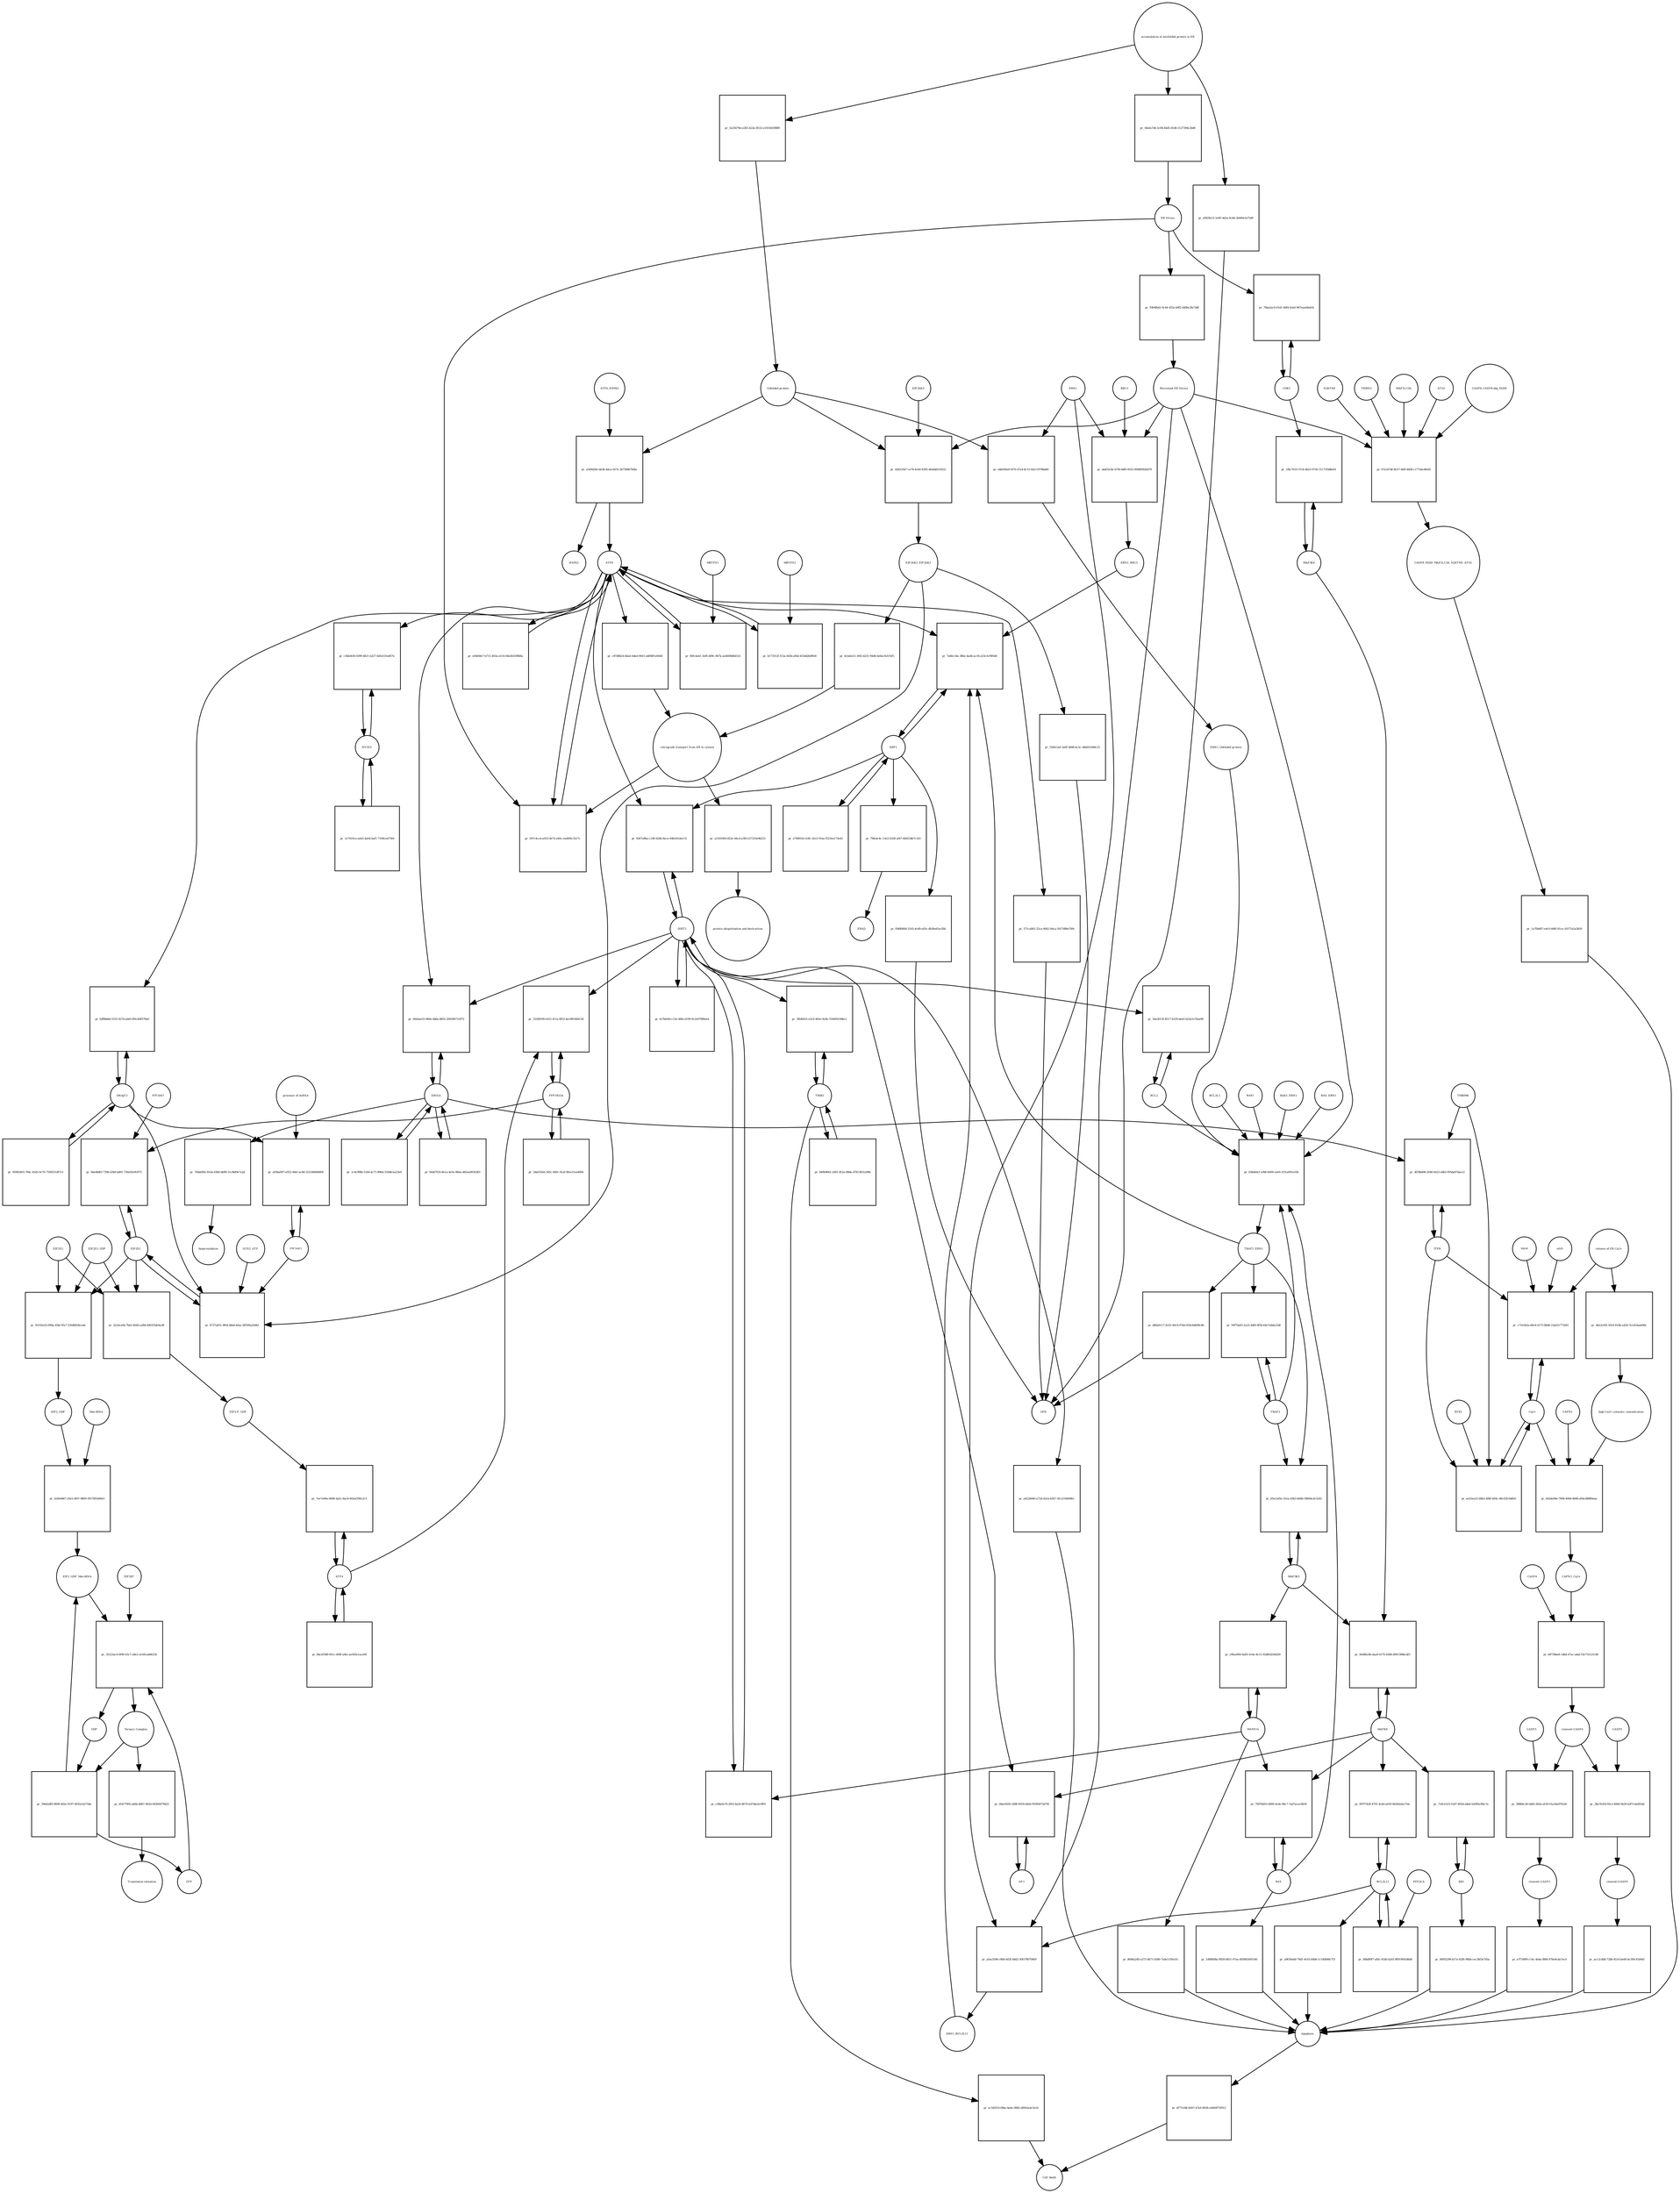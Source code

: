 strict digraph  {
ATF6_HSPA5 [annotation="", bipartite=0, cls=complex, fontsize=4, label=ATF6_HSPA5, shape=circle];
"pr_a5d9d30e-bb3b-4dca-927e-3b756867fd6a" [annotation="", bipartite=1, cls=process, fontsize=4, label="pr_a5d9d30e-bb3b-4dca-927e-3b756867fd6a", shape=square];
ATF6 [annotation="urn_miriam_hgnc.symbol_ATF6", bipartite=0, cls=macromolecule, fontsize=4, label=ATF6, shape=circle];
HSPA5 [annotation="urn_miriam_hgnc.symbol_HSPA5", bipartite=0, cls=macromolecule, fontsize=4, label=HSPA5, shape=circle];
"Unfolded protein" [annotation="", bipartite=0, cls=macromolecule, fontsize=4, label="Unfolded protein", shape=circle];
ERN1 [annotation="urn_miriam_hgnc.symbol_ERN1", bipartite=0, cls=macromolecule, fontsize=4, label=ERN1, shape=circle];
"pr_ebb560a9-f470-47e4-8c15-02e11978bd40" [annotation="", bipartite=1, cls=process, fontsize=4, label="pr_ebb560a9-f470-47e4-8c15-02e11978bd40", shape=square];
"ERN1_Unfolded protein" [annotation="", bipartite=0, cls=complex, fontsize=4, label="ERN1_Unfolded protein", shape=circle];
EIF2AK3_EIF2AK3 [annotation="", bipartite=0, cls=complex, fontsize=4, label=EIF2AK3_EIF2AK3, shape=circle];
"pr_4cbafa12-3f45-4231-94d6-6e6ec6cb7ef5" [annotation="", bipartite=1, cls=process, fontsize=4, label="pr_4cbafa12-3f45-4231-94d6-6e6ec6cb7ef5", shape=square];
"retrograde transport from ER to cytosol" [annotation="", bipartite=0, cls=phenotype, fontsize=4, label="retrograde transport from ER to cytosol", shape=circle];
"pr_c87d8b24-bba4-4ded-9641-abf08f1e0446" [annotation="", bipartite=1, cls=process, fontsize=4, label="pr_c87d8b24-bba4-4ded-9641-abf08f1e0446", shape=square];
"pr_a2181083-822e-44cd-a3f0-e57210e9b223" [annotation="", bipartite=1, cls=process, fontsize=4, label="pr_a2181083-822e-44cd-a3f0-e57210e9b223", shape=square];
"protein ubiquitination and destruction" [annotation="", bipartite=0, cls=phenotype, fontsize=4, label="protein ubiquitination and destruction", shape=circle];
"pr_b5bd44cf-a9bf-4409-a3e0-1f31a901e55b" [annotation="", bipartite=1, cls=process, fontsize=4, label="pr_b5bd44cf-a9bf-4409-a3e0-1f31a901e55b", shape=square];
TRAF2_ERN1 [annotation="", bipartite=0, cls=complex, fontsize=4, label=TRAF2_ERN1, shape=circle];
BAK1_ERN1 [annotation="", bipartite=0, cls=complex, fontsize=4, label=BAK1_ERN1, shape=circle];
BAX_ERN1 [annotation="", bipartite=0, cls=complex, fontsize=4, label=BAX_ERN1, shape=circle];
BCL2 [annotation="urn_miriam_hgnc.symbol_BCL2", bipartite=0, cls="nucleic acid feature", fontsize=4, label=BCL2, shape=circle];
BCL2L1 [annotation="urn_miriam_hgnc.symbol_BCL2L1", bipartite=0, cls=macromolecule, fontsize=4, label=BCL2L1, shape=circle];
"Persistant ER Stress" [annotation="", bipartite=0, cls=phenotype, fontsize=4, label="Persistant ER Stress", shape=circle];
BAX [annotation="urn_miriam_hgnc.symbol_BAX", bipartite=0, cls=macromolecule, fontsize=4, label=BAX, shape=circle];
BAK1 [annotation="urn_miriam_hgnc.symbol_BAK1", bipartite=0, cls=macromolecule, fontsize=4, label=BAK1, shape=circle];
TRAF2 [annotation="urn_miriam_hgnc.symbol_TRAF2", bipartite=0, cls=macromolecule, fontsize=4, label=TRAF2, shape=circle];
XBP1 [annotation="urn_miriam_hgnc.symbol_XBP1", bipartite=0, cls=macromolecule, fontsize=4, label=XBP1, shape=circle];
"pr_7a66c1da-38be-4ad4-ac18-a53c3cf0f446" [annotation="", bipartite=1, cls=process, fontsize=4, label="pr_7a66c1da-38be-4ad4-ac18-a53c3cf0f446", shape=square];
ERN1_BBC3 [annotation="", bipartite=0, cls=complex, fontsize=4, label=ERN1_BBC3, shape=circle];
ERN1_BCL2L11 [annotation="", bipartite=0, cls=complex, fontsize=4, label=ERN1_BCL2L11, shape=circle];
"pr_a70691b1-b3fc-42cf-91ae-f523ea173e42" [annotation="", bipartite=1, cls=process, fontsize=4, label="pr_a70691b1-b3fc-42cf-91ae-f523ea173e42", shape=square];
"pr_79fe4c4c-13e2-4328-af47-6b9234b7c143" [annotation="", bipartite=1, cls=process, fontsize=4, label="pr_79fe4c4c-13e2-4328-af47-6b9234b7c143", shape=square];
ERAD [annotation="", bipartite=0, cls=phenotype, fontsize=4, label=ERAD, shape=circle];
"pr_f048060d-5165-4cd9-a93c-db36e61ecfbd" [annotation="", bipartite=1, cls=process, fontsize=4, label="pr_f048060d-5165-4cd9-a93c-db36e61ecfbd", shape=square];
UPR [annotation="", bipartite=0, cls=phenotype, fontsize=4, label=UPR, shape=circle];
"pr_59f70a83-2a25-44f6-9f5b-64e7a8de23df" [annotation="", bipartite=1, cls=process, fontsize=4, label="pr_59f70a83-2a25-44f6-9f5b-64e7a8de23df", shape=square];
MAPK8 [annotation="urn_miriam_hgnc.symbol_MAPK8", bipartite=0, cls=macromolecule, fontsize=4, label=MAPK8, shape=circle];
"pr_9e48bc8b-daa9-4176-b5b8-d991368bcbf3" [annotation="", bipartite=1, cls=process, fontsize=4, label="pr_9e48bc8b-daa9-4176-b5b8-d991368bcbf3", shape=square];
MAP3K4 [annotation="urn_miriam_hgnc.symbol_MAP3K4", bipartite=0, cls=macromolecule, fontsize=4, label=MAP3K4, shape=circle];
MAP3K5 [annotation="urn_miriam_hgnc.symbol_MAP3K5", bipartite=0, cls=macromolecule, fontsize=4, label=MAP3K5, shape=circle];
MAPK14 [annotation="urn_miriam_hgnc.symbol_MAPK14", bipartite=0, cls=macromolecule, fontsize=4, label=MAPK14, shape=circle];
"pr_c8fae909-4a85-414e-8c11-92d85d244d59" [annotation="", bipartite=1, cls=process, fontsize=4, label="pr_c8fae909-4a85-414e-8c11-92d85d244d59", shape=square];
"pr_80d6a240-a372-4671-b580-7a4e1195e1fc" [annotation="", bipartite=1, cls=process, fontsize=4, label="pr_80d6a240-a372-4671-b580-7a4e1195e1fc", shape=square];
Apoptosis [annotation="", bipartite=0, cls=phenotype, fontsize=4, label=Apoptosis, shape=circle];
DDIT3 [annotation="urn_miriam_hgnc.symbol_DDIT3", bipartite=0, cls=macromolecule, fontsize=4, label=DDIT3, shape=circle];
"pr_c98a0e70-2f63-4a24-8674-b374bc6c0f01" [annotation="", bipartite=1, cls=process, fontsize=4, label="pr_c98a0e70-2f63-4a24-8674-b374bc6c0f01", shape=square];
"pr_a9226040-a72d-42cb-b567-5fc2150b09b1" [annotation="", bipartite=1, cls=process, fontsize=4, label="pr_a9226040-a72d-42cb-b567-5fc2150b09b1", shape=square];
"pr_5da3013f-8317-4229-beb5-b22a1e70aa90" [annotation="", bipartite=1, cls=process, fontsize=4, label="pr_5da3013f-8317-4229-beb5-b22a1e70aa90", shape=square];
"pr_597c4ccd-a933-4e74-a49c-ead0f4c1b17c" [annotation="", bipartite=1, cls=process, fontsize=4, label="pr_597c4ccd-a933-4e74-a49c-ead0f4c1b17c", shape=square];
"ER Stress" [annotation="", bipartite=0, cls=phenotype, fontsize=4, label="ER Stress", shape=circle];
"pr_00fc4a41-3ef6-409c-867a-ae4609d8d31d" [annotation="", bipartite=1, cls=process, fontsize=4, label="pr_00fc4a41-3ef6-409c-867a-ae4609d8d31d", shape=square];
MBTPS1 [annotation="urn_miriam_hgnc.symbol_MBTPS1", bipartite=0, cls=macromolecule, fontsize=4, label=MBTPS1, shape=circle];
"pr_b173312f-f13a-443b-af6d-433dd2b0ffe8" [annotation="", bipartite=1, cls=process, fontsize=4, label="pr_b173312f-f13a-443b-af6d-433dd2b0ffe8", shape=square];
MBTPS2 [annotation="urn_miriam_hgnc.symbol_MBTPS2", bipartite=0, cls=macromolecule, fontsize=4, label=MBTPS2, shape=circle];
"pr_e64f40e7-b715-463a-a516-06a5b55f868a" [annotation="", bipartite=1, cls=process, fontsize=4, label="pr_e64f40e7-b715-463a-a516-06a5b55f868a", shape=square];
"pr_fa7bfe60-c12e-48fa-b199-9c2a97f88ee4" [annotation="", bipartite=1, cls=process, fontsize=4, label="pr_fa7bfe60-c12e-48fa-b199-9c2a97f88ee4", shape=square];
"pr_9267e8ba-c1d0-424b-8ece-64fe03cbe131" [annotation="", bipartite=1, cls=process, fontsize=4, label="pr_9267e8ba-c1d0-424b-8ece-64fe03cbe131", shape=square];
EIF2S1 [annotation="urn_miriam_hgnc.symbol_EIF2S1", bipartite=0, cls=macromolecule, fontsize=4, label=EIF2S1, shape=circle];
"pr_6727a831-9f64-4bb4-bfaa-2ff599a20db1" [annotation="", bipartite=1, cls=process, fontsize=4, label="pr_6727a831-9f64-4bb4-bfaa-2ff599a20db1", shape=square];
GCN2_ATP [annotation="", bipartite=0, cls=complex, fontsize=4, label=GCN2_ATP, shape=circle];
EIF2AK2 [annotation="urn_miriam_hgnc.symbol_EIF2AK2", bipartite=0, cls=macromolecule, fontsize=4, label=EIF2AK2, shape=circle];
DNAJC3 [annotation="urn_miriam_hgnc.symbol_DNAJC3", bipartite=0, cls=macromolecule, fontsize=4, label=DNAJC3, shape=circle];
EIF2S2 [annotation="urn_miriam_hgnc.symbol_EIF2S2", bipartite=0, cls=macromolecule, fontsize=4, label=EIF2S2, shape=circle];
"pr_93192a1b-090a-45bf-95c7-f3646836cede" [annotation="", bipartite=1, cls=process, fontsize=4, label="pr_93192a1b-090a-45bf-95c7-f3646836cede", shape=square];
EIF2S3_GDP [annotation="", bipartite=0, cls=complex, fontsize=4, label=EIF2S3_GDP, shape=circle];
EIF2_GDP [annotation="", bipartite=0, cls=complex, fontsize=4, label=EIF2_GDP, shape=circle];
"EIF2_GDP_Met-tRNA" [annotation="", bipartite=0, cls=complex, fontsize=4, label="EIF2_GDP_Met-tRNA", shape=circle];
"pr_35223ac4-6f90-43c7-a8e2-ee50cab6623b" [annotation="", bipartite=1, cls=process, fontsize=4, label="pr_35223ac4-6f90-43c7-a8e2-ee50cab6623b", shape=square];
"Ternary Complex" [annotation="", bipartite=0, cls=complex, fontsize=4, label="Ternary Complex", shape=circle];
"EIF2B*" [annotation="", bipartite=0, cls=complex, fontsize=4, label="EIF2B*", shape=circle];
GTP [annotation="urn_miriam_obo.chebi_CHEBI%3A57600", bipartite=0, cls="simple chemical", fontsize=4, label=GTP, shape=circle];
GDP [annotation="urn_miriam_obo.chebi_CHEBI%3A65180", bipartite=0, cls="simple chemical", fontsize=4, label=GDP, shape=circle];
"pr_596d2df0-9699-402e-9197-6f5f2cb2758e" [annotation="", bipartite=1, cls=process, fontsize=4, label="pr_596d2df0-9699-402e-9197-6f5f2cb2758e", shape=square];
ATF4 [annotation="urn_miriam_hgnc.symbol_ATF4", bipartite=0, cls=macromolecule, fontsize=4, label=ATF4, shape=circle];
"pr_7ee7e69a-6696-4a5c-8acb-602af390c2c3" [annotation="", bipartite=1, cls=process, fontsize=4, label="pr_7ee7e69a-6696-4a5c-8acb-602af390c2c3", shape=square];
"EIF2-P_GDP" [annotation="", bipartite=0, cls=complex, fontsize=4, label="EIF2-P_GDP", shape=circle];
"pr_8bcef588-951c-490f-a4fa-ae583e1aca90" [annotation="", bipartite=1, cls=process, fontsize=4, label="pr_8bcef588-951c-490f-a4fa-ae583e1aca90", shape=square];
PPP1R15A [annotation="urn_miriam_hgnc.symbol_PPP1R15A", bipartite=0, cls=macromolecule, fontsize=4, label=PPP1R15A, shape=circle];
"pr_522f8199-e012-411a-8f52-4a168166413d" [annotation="", bipartite=1, cls=process, fontsize=4, label="pr_522f8199-e012-411a-8f52-4a168166413d", shape=square];
"pr_3da635eb-3d5c-460c-9caf-9fee31ee4684" [annotation="", bipartite=1, cls=process, fontsize=4, label="pr_3da635eb-3d5c-460c-9caf-9fee31ee4684", shape=square];
"pr_d5477905-a66b-48b7-902d-943fd5f78421" [annotation="", bipartite=1, cls=process, fontsize=4, label="pr_d5477905-a66b-48b7-902d-943fd5f78421", shape=square];
"Translation initiation" [annotation="", bipartite=0, cls=phenotype, fontsize=4, label="Translation initiation", shape=circle];
"pr_65e1a05e-1b1a-43b3-b6db-59b04cd13c82" [annotation="", bipartite=1, cls=process, fontsize=4, label="pr_65e1a05e-1b1a-43b3-b6db-59b04cd13c82", shape=square];
ERO1A [annotation="urn_miriam_hgnc.symbol_ERO1A", bipartite=0, cls=macromolecule, fontsize=4, label=ERO1A, shape=circle];
"pr_00ebae55-d66e-4b6a-8852-200286731872" [annotation="", bipartite=1, cls=process, fontsize=4, label="pr_00ebae55-d66e-4b6a-8852-200286731872", shape=square];
"pr_0eb07f24-8e1a-4e5e-8b6a-d62aa0934383" [annotation="", bipartite=1, cls=process, fontsize=4, label="pr_0eb07f24-8e1a-4e5e-8b6a-d62aa0934383", shape=square];
"pr_0be48df3-739b-43b0-bd01-726a92e9c875" [annotation="", bipartite=1, cls=process, fontsize=4, label="pr_0be48df3-739b-43b0-bd01-726a92e9c875", shape=square];
EIF2AK1 [annotation="urn_miriam_hgnc.symbol_EIF2AK1", bipartite=0, cls=macromolecule, fontsize=4, label=EIF2AK1, shape=circle];
"pr_70976d55-6000-4cde-96c7-7ad7acec0b59" [annotation="", bipartite=1, cls=process, fontsize=4, label="pr_70976d55-6000-4cde-96c7-7ad7acec0b59", shape=square];
"pr_1d80b08a-9928-4851-97ae-d93892691540" [annotation="", bipartite=1, cls=process, fontsize=4, label="pr_1d80b08a-9928-4851-97ae-d93892691540", shape=square];
"Ca2+" [annotation="urn_miriam_obo.chebi_CHEBI%3A29108", bipartite=0, cls="simple chemical", fontsize=4, label="Ca2+", shape=circle];
"pr_c7163b3a-d9c8-4175-88d6-23a621775041" [annotation="", bipartite=1, cls=process, fontsize=4, label="pr_c7163b3a-d9c8-4175-88d6-23a621775041", shape=square];
"release of ER Ca2+" [annotation="", bipartite=0, cls=phenotype, fontsize=4, label="release of ER Ca2+", shape=circle];
ITPR [annotation="urn_miriam_hgnc.symbol_ITPR1|urn_miriam_hgnc.symbol_ITPR2|urn_miriam_hgnc.symbol_ITPR3", bipartite=0, cls=macromolecule, fontsize=4, label=ITPR, shape=circle];
MAM [annotation="", bipartite=0, cls=phenotype, fontsize=4, label=MAM, shape=circle];
s619 [annotation="", bipartite=0, cls=complex, fontsize=4, label=s619, shape=circle];
"pr_1fbc7010-37c8-4b23-9745-51171f9d6e81" [annotation="", bipartite=1, cls=process, fontsize=4, label="pr_1fbc7010-37c8-4b23-9745-51171f9d6e81", shape=square];
CDK5 [annotation="urn_miriam_hgnc.symbol_CDK5", bipartite=0, cls=macromolecule, fontsize=4, label=CDK5, shape=circle];
"pr_76ba2ac0-61d1-40f4-b3a0-967eaa64afe4" [annotation="", bipartite=1, cls="uncertain process", fontsize=4, label="pr_76ba2ac0-61d1-40f4-b3a0-967eaa64afe4", shape=square];
"pr_6f77e58f-6097-47a9-9838-e4460f75f912" [annotation="", bipartite=1, cls=process, fontsize=4, label="pr_6f77e58f-6097-47a9-9838-e4460f75f912", shape=square];
"Cell death" [annotation="", bipartite=0, cls=phenotype, fontsize=4, label="Cell death", shape=circle];
"pr_ee55ea32-b8b2-484f-b04c-46c02fc6dfe0" [annotation="", bipartite=1, cls=process, fontsize=4, label="pr_ee55ea32-b8b2-484f-b04c-46c02fc6dfe0", shape=square];
TMBIM6 [annotation="urn_miriam_hgnc.symbol_TMBIM6", bipartite=0, cls=macromolecule, fontsize=4, label=TMBIM6, shape=circle];
RYR1 [annotation="urn_miriam_hgnc.symbol_RYR1", bipartite=0, cls=macromolecule, fontsize=4, label=RYR1, shape=circle];
EIF2AK3 [annotation="urn_miriam_hgnc.symbol_EIF2AK3", bipartite=0, cls=macromolecule, fontsize=4, label=EIF2AK3, shape=circle];
"pr_d26235d7-ce76-4c64-8395-4febb8216522" [annotation="", bipartite=1, cls=process, fontsize=4, label="pr_d26235d7-ce76-4c64-8395-4febb8216522", shape=square];
"pr_78daf60e-81eb-43b6-bb98-31c8bf9e7a2d" [annotation="", bipartite=1, cls=process, fontsize=4, label="pr_78daf60e-81eb-43b6-bb98-31c8bf9e7a2d", shape=square];
hyperoxidation [annotation="", bipartite=0, cls=phenotype, fontsize=4, label=hyperoxidation, shape=circle];
"pr_1c4cf88b-5184-4c71-896d-31fd8cea23e9" [annotation="", bipartite=1, cls=process, fontsize=4, label="pr_1c4cf88b-5184-4c71-896d-31fd8cea23e9", shape=square];
"pr_9364fb42-9c44-435a-b9f2-6d0bc3fe7ddf" [annotation="", bipartite=1, cls=process, fontsize=4, label="pr_9364fb42-9c44-435a-b9f2-6d0bc3fe7ddf", shape=square];
"CASP8_CASP8-ubq_FADD" [annotation="", bipartite=0, cls=complex, fontsize=4, label="CASP8_CASP8-ubq_FADD", shape=circle];
"pr_67e1b7df-8e57-4f6f-8d58-c177ebc8fe65" [annotation="", bipartite=1, cls=process, fontsize=4, label="pr_67e1b7df-8e57-4f6f-8d58-c177ebc8fe65", shape=square];
"SQSTM1 " [annotation="urn_miriam_hgnc.symbol_SQSTM1", bipartite=0, cls=macromolecule, fontsize=4, label="SQSTM1 ", shape=circle];
CASP8_FADD_MAP1LC3A_SQSTM1_ATG5 [annotation="", bipartite=0, cls=complex, fontsize=4, label=CASP8_FADD_MAP1LC3A_SQSTM1_ATG5, shape=circle];
TRIM13 [annotation="urn_miriam_hgnc.symbol_TRIM13", bipartite=0, cls=macromolecule, fontsize=4, label=TRIM13, shape=circle];
MAP1LC3A [annotation="urn_miriam_hgnc.symbol_MAP1LC3A", bipartite=0, cls=macromolecule, fontsize=4, label=MAP1LC3A, shape=circle];
ATG5 [annotation="urn_miriam_hgnc.symbol_ATG5", bipartite=0, cls=macromolecule, fontsize=4, label=ATG5, shape=circle];
"pr_1a70b687-e4c0-446f-91ce-16571a5a3b50" [annotation="", bipartite=1, cls=process, fontsize=4, label="pr_1a70b687-e4c0-446f-91ce-16571a5a3b50", shape=square];
"AP-1" [annotation="urn_miriam_hgnc.symbol_FOS|urn_miriam_hgnc.symbol_FOSB|urn_miriam_hgnc.symbol_FOSL1|urn_miriam_hgnc.symbol_FOSL2|urn_miriam_hgnc.symbol_JUN|urn_miriam_hgnc.symbol_JUNB|urn_miriam_hgnc.symbol_JUND", bipartite=0, cls=macromolecule, fontsize=4, label="AP-1", shape=circle];
"pr_04ee9205-288f-4918-b826-f9395873d7f4" [annotation="", bipartite=1, cls=process, fontsize=4, label="pr_04ee9205-288f-4918-b826-f9395873d7f4", shape=square];
"pr_a05ba097-e922-48ef-ac8d-522106668408" [annotation="", bipartite=1, cls=process, fontsize=4, label="pr_a05ba097-e922-48ef-ac8d-522106668408", shape=square];
"presence of dsRNA" [annotation="", bipartite=0, cls=phenotype, fontsize=4, label="presence of dsRNA", shape=circle];
"Met-tRNA" [annotation="urn_miriam_hgnc_HGNC%3A34779", bipartite=0, cls="nucleic acid feature", fontsize=4, label="Met-tRNA", shape=circle];
"pr_429e9d67-25e5-4f67-9809-39176f5d40e5" [annotation="", bipartite=1, cls=process, fontsize=4, label="pr_429e9d67-25e5-4f67-9809-39176f5d40e5", shape=square];
"pr_1b1bca0b-7b42-4640-a28d-4961f5de9a38" [annotation="", bipartite=1, cls=process, fontsize=4, label="pr_1b1bca0b-7b42-4640-a28d-4961f5de9a38", shape=square];
"accumulation of misfolded protein in ER" [annotation="", bipartite=0, cls=phenotype, fontsize=4, label="accumulation of misfolded protein in ER", shape=circle];
"pr_5a55679e-e283-423e-8532-e1010d1f88f8" [annotation="", bipartite=1, cls=process, fontsize=4, label="pr_5a55679e-e283-423e-8532-e1010d1f88f8", shape=square];
"pr_0befa7d4-5c08-44d5-81d8-5127394c2bd0" [annotation="", bipartite=1, cls=process, fontsize=4, label="pr_0befa7d4-5c08-44d5-81d8-5127394c2bd0", shape=square];
"pr_ef829e12-1e85-4d2a-8cb6-2b460cfa75d9" [annotation="", bipartite=1, cls=process, fontsize=4, label="pr_ef829e12-1e85-4d2a-8cb6-2b460cfa75d9", shape=square];
"pr_7d5b12ef-2a6f-4d98-bc5c-44b053368c23" [annotation="", bipartite=1, cls=process, fontsize=4, label="pr_7d5b12ef-2a6f-4d98-bc5c-44b053368c23", shape=square];
"pr_d80a9117-9c02-40c9-974d-059c6d699c8b" [annotation="", bipartite=1, cls=process, fontsize=4, label="pr_d80a9117-9c02-40c9-974d-059c6d699c8b", shape=square];
"pr_371ca801-22ca-4042-9dca-5017d86e769c" [annotation="", bipartite=1, cls=process, fontsize=4, label="pr_371ca801-22ca-4042-9dca-5017d86e769c", shape=square];
BCL2L11 [annotation="urn_miriam_hgnc.symbol_BCL2L11", bipartite=0, cls=macromolecule, fontsize=4, label=BCL2L11, shape=circle];
"pr_997f7428-4701-4cb0-a610-84282e6a716c" [annotation="", bipartite=1, cls=process, fontsize=4, label="pr_997f7428-4701-4cb0-a610-84282e6a716c", shape=square];
BID [annotation="urn_miriam_hgnc.symbol_BID", bipartite=0, cls=macromolecule, fontsize=4, label=BID, shape=circle];
"pr_718ce523-53d7-493d-a8a6-b20f9e3fbc7a" [annotation="", bipartite=1, cls=process, fontsize=4, label="pr_718ce523-53d7-493d-a8a6-b20f9e3fbc7a", shape=square];
"pr_a9630edd-79d1-4c03-b9b6-1c1d0b98c7f3" [annotation="", bipartite=1, cls=process, fontsize=4, label="pr_a9630edd-79d1-4c03-b9b6-1c1d0b98c7f3", shape=square];
"pr_66f92298-b17a-42f6-99bb-cec3bf3e7d3a" [annotation="", bipartite=1, cls=process, fontsize=4, label="pr_66f92298-b17a-42f6-99bb-cec3bf3e7d3a", shape=square];
"pr_afea3594-c86b-402f-bdd2-3f4578070469" [annotation="", bipartite=1, cls=process, fontsize=4, label="pr_afea3594-c86b-402f-bdd2-3f4578070469", shape=square];
"pr_abd33c8e-b7f4-4df0-8325-9048f092b478" [annotation="", bipartite=1, cls=process, fontsize=4, label="pr_abd33c8e-b7f4-4df0-8325-9048f092b478", shape=square];
BBC3 [annotation="urn_miriam_hgnc.symbol_BBC3", bipartite=0, cls=macromolecule, fontsize=4, label=BBC3, shape=circle];
"pr_06bdf9f7-af8c-41bb-b241-8f919093d6b6" [annotation="", bipartite=1, cls=process, fontsize=4, label="pr_06bdf9f7-af8c-41bb-b241-8f919093d6b6", shape=square];
PPP2CA [annotation="urn_miriam_hgnc.symbol_PPP2CA", bipartite=0, cls=macromolecule, fontsize=4, label=PPP2CA, shape=circle];
TRIB3 [annotation="urn_miriam_hgnc.symbol_TRIB3", bipartite=0, cls=macromolecule, fontsize=4, label=TRIB3, shape=circle];
"pr_3fb4f425-e3c0-465e-9e9e-518d59106bc1" [annotation="", bipartite=1, cls=process, fontsize=4, label="pr_3fb4f425-e3c0-465e-9e9e-518d59106bc1", shape=square];
"pr_849b9662-2d01-452a-88de-d7813831a96b" [annotation="", bipartite=1, cls=process, fontsize=4, label="pr_849b9662-2d01-452a-88de-d7813831a96b", shape=square];
"pr_ec5d5f10-f8be-4e6e-9882-d9942e4c5e1b" [annotation="", bipartite=1, cls=process, fontsize=4, label="pr_ec5d5f10-f8be-4e6e-9882-d9942e4c5e1b", shape=square];
"pr_46e2c65f-5014-418b-a429-7e1d14aeb96c" [annotation="", bipartite=1, cls=process, fontsize=4, label="pr_46e2c65f-5014-418b-a429-7e1d14aeb96c", shape=square];
"high Ca2+ cytosolic concentration" [annotation="", bipartite=0, cls=phenotype, fontsize=4, label="high Ca2+ cytosolic concentration", shape=circle];
"pr_fdf8bb0d-5525-427d-add3-ff0c408578a0" [annotation="", bipartite=1, cls=process, fontsize=4, label="pr_fdf8bb0d-5525-427d-add3-ff0c408578a0", shape=square];
"pr_95983403-79dc-45d3-9c76-7509251df7c5" [annotation="", bipartite=1, cls=process, fontsize=4, label="pr_95983403-79dc-45d3-9c76-7509251df7c5", shape=square];
"pr_df29bd06-2046-4423-a8b3-f05da87daa12" [annotation="", bipartite=1, cls=process, fontsize=4, label="pr_df29bd06-2046-4423-a8b3-f05da87daa12", shape=square];
CASP4 [annotation="urn_miriam_hgnc.symbol_CASP4", bipartite=0, cls=macromolecule, fontsize=4, label=CASP4, shape=circle];
"pr_68736be8-1dbd-47ac-abaf-f3e755121c86" [annotation="", bipartite=1, cls=process, fontsize=4, label="pr_68736be8-1dbd-47ac-abaf-f3e755121c86", shape=square];
"cleaved~CASP4" [annotation="urn_miriam_hgnc.symbol_CASP4", bipartite=0, cls=macromolecule, fontsize=4, label="cleaved~CASP4", shape=circle];
"CAPN1_Ca2+" [annotation="", bipartite=0, cls=complex, fontsize=4, label="CAPN1_Ca2+", shape=circle];
CASP3 [annotation="urn_miriam_hgnc.symbol_CASP3", bipartite=0, cls=macromolecule, fontsize=4, label=CASP3, shape=circle];
"pr_38884c26-6d45-492a-af39-01a34a9781d5" [annotation="", bipartite=1, cls=process, fontsize=4, label="pr_38884c26-6d45-492a-af39-01a34a9781d5", shape=square];
"cleaved~CASP3" [annotation="urn_miriam_hgnc.symbol_CASP3", bipartite=0, cls=macromolecule, fontsize=4, label="cleaved~CASP3", shape=circle];
CASP9 [annotation="urn_miriam_hgnc.symbol_CSAP9", bipartite=0, cls=macromolecule, fontsize=4, label=CASP9, shape=circle];
"pr_38a7b350-f0c3-4066-9b29-b3f7cda0f5dd" [annotation="", bipartite=1, cls=process, fontsize=4, label="pr_38a7b350-f0c3-4066-9b29-b3f7cda0f5dd", shape=square];
"cleaved~CASP9" [annotation="urn_miriam_hgnc.symbol_CASP9", bipartite=0, cls=macromolecule, fontsize=4, label="cleaved~CASP9", shape=circle];
CAPN1 [annotation="urn_miriam_hgnc.symbol_CAPN1", bipartite=0, cls=macromolecule, fontsize=4, label=CAPN1, shape=circle];
"pr_445da99a-7908-400d-8846-d5bcd8880eae" [annotation="", bipartite=1, cls=process, fontsize=4, label="pr_445da99a-7908-400d-8846-d5bcd8880eae", shape=square];
"pr_e7f7d9f9-c14c-4e6a-886f-67be4cda7ec4" [annotation="", bipartite=1, cls=process, fontsize=4, label="pr_e7f7d9f9-c14c-4e6a-886f-67be4cda7ec4", shape=square];
"pr_acc2cddb-728b-4514-be60-bc3f4c41b9d1" [annotation="", bipartite=1, cls=process, fontsize=4, label="pr_acc2cddb-728b-4514-be60-bc3f4c41b9d1", shape=square];
HYOU1 [annotation="urn_miriam_hgnc.symbol_HYOU1", bipartite=0, cls=macromolecule, fontsize=4, label=HYOU1, shape=circle];
"pr_c5bfe836-0399-4821-b227-6d5e535a857e" [annotation="", bipartite=1, cls=process, fontsize=4, label="pr_c5bfe836-0399-4821-b227-6d5e535a857e", shape=square];
"pr_1e7410ca-aeb3-4a64-baf1-71f4fce673fd" [annotation="", bipartite=1, cls=process, fontsize=4, label="pr_1e7410ca-aeb3-4a64-baf1-71f4fce673fd", shape=square];
ATF6_HSPA5 -> "pr_a5d9d30e-bb3b-4dca-927e-3b756867fd6a"  [annotation="", interaction_type=consumption];
"pr_a5d9d30e-bb3b-4dca-927e-3b756867fd6a" -> ATF6  [annotation="", interaction_type=production];
"pr_a5d9d30e-bb3b-4dca-927e-3b756867fd6a" -> HSPA5  [annotation="", interaction_type=production];
ATF6 -> "pr_c87d8b24-bba4-4ded-9641-abf08f1e0446"  [annotation="", interaction_type=consumption];
ATF6 -> "pr_7a66c1da-38be-4ad4-ac18-a53c3cf0f446"  [annotation="urn_miriam_pubmed_26587781|urn_miriam_pubmed_23430059", interaction_type=catalysis];
ATF6 -> "pr_597c4ccd-a933-4e74-a49c-ead0f4c1b17c"  [annotation="", interaction_type=consumption];
ATF6 -> "pr_00fc4a41-3ef6-409c-867a-ae4609d8d31d"  [annotation="", interaction_type=consumption];
ATF6 -> "pr_b173312f-f13a-443b-af6d-433dd2b0ffe8"  [annotation="", interaction_type=consumption];
ATF6 -> "pr_e64f40e7-b715-463a-a516-06a5b55f868a"  [annotation="", interaction_type=consumption];
ATF6 -> "pr_9267e8ba-c1d0-424b-8ece-64fe03cbe131"  [annotation="urn_miriam_pubmed_26587781|urn_miriam_pubmed_17991856|urn_miriam_pubmed_28843399", interaction_type=catalysis];
ATF6 -> "pr_00ebae55-d66e-4b6a-8852-200286731872"  [annotation="urn_miriam_pubmed_23850759|urn_miriam_pubmed_25387528", interaction_type=catalysis];
ATF6 -> "pr_371ca801-22ca-4042-9dca-5017d86e769c"  [annotation="", interaction_type=consumption];
ATF6 -> "pr_fdf8bb0d-5525-427d-add3-ff0c408578a0"  [annotation="urn_miriam_pubmed_12601012|urn_miriam_pubmed_18360008", interaction_type=catalysis];
ATF6 -> "pr_c5bfe836-0399-4821-b227-6d5e535a857e"  [annotation=urn_miriam_pubmed_18360008, interaction_type=catalysis];
"Unfolded protein" -> "pr_a5d9d30e-bb3b-4dca-927e-3b756867fd6a"  [annotation="urn_miriam_pubmed_19509052|urn_miriam_pubmed_12847084|urn_miriam_pubmed_23850759", interaction_type=catalysis];
"Unfolded protein" -> "pr_ebb560a9-f470-47e4-8c15-02e11978bd40"  [annotation="", interaction_type=consumption];
"Unfolded protein" -> "pr_d26235d7-ce76-4c64-8395-4febb8216522"  [annotation=urn_miriam_pubmed_17991856, interaction_type=catalysis];
ERN1 -> "pr_ebb560a9-f470-47e4-8c15-02e11978bd40"  [annotation="", interaction_type=consumption];
ERN1 -> "pr_afea3594-c86b-402f-bdd2-3f4578070469"  [annotation="", interaction_type=consumption];
ERN1 -> "pr_abd33c8e-b7f4-4df0-8325-9048f092b478"  [annotation="", interaction_type=consumption];
"pr_ebb560a9-f470-47e4-8c15-02e11978bd40" -> "ERN1_Unfolded protein"  [annotation="", interaction_type=production];
"ERN1_Unfolded protein" -> "pr_b5bd44cf-a9bf-4409-a3e0-1f31a901e55b"  [annotation="", interaction_type=consumption];
EIF2AK3_EIF2AK3 -> "pr_4cbafa12-3f45-4231-94d6-6e6ec6cb7ef5"  [annotation="", interaction_type=consumption];
EIF2AK3_EIF2AK3 -> "pr_6727a831-9f64-4bb4-bfaa-2ff599a20db1"  [annotation="urn_miriam_pubmed_12667446|urn_miriam_pubmed_16246152|urn_miriam_pubmed_12601012|urn_miriam_pubmed_23850759|urn_miriam_pubmed_18360008|urn_miriam_pubmed_26587781", interaction_type=catalysis];
EIF2AK3_EIF2AK3 -> "pr_7d5b12ef-2a6f-4d98-bc5c-44b053368c23"  [annotation="", interaction_type=consumption];
"pr_4cbafa12-3f45-4231-94d6-6e6ec6cb7ef5" -> "retrograde transport from ER to cytosol"  [annotation="", interaction_type=production];
"retrograde transport from ER to cytosol" -> "pr_a2181083-822e-44cd-a3f0-e57210e9b223"  [annotation="", interaction_type=consumption];
"retrograde transport from ER to cytosol" -> "pr_597c4ccd-a933-4e74-a49c-ead0f4c1b17c"  [annotation="urn_miriam_pubmed_18360008|urn_miriam_pubmed_17991856|urn_miriam_pubmed_26587781|urn_miriam_pubmed_12847084", interaction_type=inhibition];
"pr_c87d8b24-bba4-4ded-9641-abf08f1e0446" -> "retrograde transport from ER to cytosol"  [annotation="", interaction_type=production];
"pr_a2181083-822e-44cd-a3f0-e57210e9b223" -> "protein ubiquitination and destruction"  [annotation="", interaction_type=production];
"pr_b5bd44cf-a9bf-4409-a3e0-1f31a901e55b" -> TRAF2_ERN1  [annotation="", interaction_type=production];
TRAF2_ERN1 -> "pr_7a66c1da-38be-4ad4-ac18-a53c3cf0f446"  [annotation="urn_miriam_pubmed_26587781|urn_miriam_pubmed_23430059", interaction_type=catalysis];
TRAF2_ERN1 -> "pr_59f70a83-2a25-44f6-9f5b-64e7a8de23df"  [annotation=urn_miriam_pubmed_23850759, interaction_type=catalysis];
TRAF2_ERN1 -> "pr_65e1a05e-1b1a-43b3-b6db-59b04cd13c82"  [annotation=urn_miriam_pubmed_23850759, interaction_type=catalysis];
TRAF2_ERN1 -> "pr_d80a9117-9c02-40c9-974d-059c6d699c8b"  [annotation="", interaction_type=consumption];
BAK1_ERN1 -> "pr_b5bd44cf-a9bf-4409-a3e0-1f31a901e55b"  [annotation="urn_miriam_pubmed_23850759|urn_miriam_pubmed_23430059|urn_miriam_pubmed_26587781", interaction_type=catalysis];
BAX_ERN1 -> "pr_b5bd44cf-a9bf-4409-a3e0-1f31a901e55b"  [annotation="urn_miriam_pubmed_23850759|urn_miriam_pubmed_23430059|urn_miriam_pubmed_26587781", interaction_type=catalysis];
BCL2 -> "pr_b5bd44cf-a9bf-4409-a3e0-1f31a901e55b"  [annotation="urn_miriam_pubmed_23850759|urn_miriam_pubmed_23430059|urn_miriam_pubmed_26587781", interaction_type=inhibition];
BCL2 -> "pr_5da3013f-8317-4229-beb5-b22a1e70aa90"  [annotation="", interaction_type=consumption];
BCL2L1 -> "pr_b5bd44cf-a9bf-4409-a3e0-1f31a901e55b"  [annotation="urn_miriam_pubmed_23850759|urn_miriam_pubmed_23430059|urn_miriam_pubmed_26587781", interaction_type=inhibition];
"Persistant ER Stress" -> "pr_b5bd44cf-a9bf-4409-a3e0-1f31a901e55b"  [annotation="urn_miriam_pubmed_23850759|urn_miriam_pubmed_23430059|urn_miriam_pubmed_26587781", interaction_type=inhibition];
"Persistant ER Stress" -> "pr_d26235d7-ce76-4c64-8395-4febb8216522"  [annotation=urn_miriam_pubmed_17991856, interaction_type=catalysis];
"Persistant ER Stress" -> "pr_67e1b7df-8e57-4f6f-8d58-c177ebc8fe65"  [annotation=urn_miriam_pubmed_17991856, interaction_type=catalysis];
"Persistant ER Stress" -> "pr_afea3594-c86b-402f-bdd2-3f4578070469"  [annotation="urn_miriam_pubmed_23850759|urn_miriam_pubmed_23430059|urn_miriam_pubmed_26587781", interaction_type=inhibition];
"Persistant ER Stress" -> "pr_abd33c8e-b7f4-4df0-8325-9048f092b478"  [annotation="urn_miriam_pubmed_23430059|urn_miriam_pubmed_17991856", interaction_type=inhibition];
BAX -> "pr_b5bd44cf-a9bf-4409-a3e0-1f31a901e55b"  [annotation="urn_miriam_pubmed_23850759|urn_miriam_pubmed_23430059|urn_miriam_pubmed_26587781", interaction_type=catalysis];
BAX -> "pr_70976d55-6000-4cde-96c7-7ad7acec0b59"  [annotation="", interaction_type=consumption];
BAX -> "pr_1d80b08a-9928-4851-97ae-d93892691540"  [annotation="", interaction_type=consumption];
BAK1 -> "pr_b5bd44cf-a9bf-4409-a3e0-1f31a901e55b"  [annotation="urn_miriam_pubmed_23850759|urn_miriam_pubmed_23430059|urn_miriam_pubmed_26587781", interaction_type=catalysis];
TRAF2 -> "pr_b5bd44cf-a9bf-4409-a3e0-1f31a901e55b"  [annotation="", interaction_type=consumption];
TRAF2 -> "pr_59f70a83-2a25-44f6-9f5b-64e7a8de23df"  [annotation="", interaction_type=consumption];
TRAF2 -> "pr_65e1a05e-1b1a-43b3-b6db-59b04cd13c82"  [annotation=urn_miriam_pubmed_23850759, interaction_type=catalysis];
XBP1 -> "pr_7a66c1da-38be-4ad4-ac18-a53c3cf0f446"  [annotation="", interaction_type=consumption];
XBP1 -> "pr_a70691b1-b3fc-42cf-91ae-f523ea173e42"  [annotation="", interaction_type=consumption];
XBP1 -> "pr_79fe4c4c-13e2-4328-af47-6b9234b7c143"  [annotation="", interaction_type=consumption];
XBP1 -> "pr_f048060d-5165-4cd9-a93c-db36e61ecfbd"  [annotation="", interaction_type=consumption];
XBP1 -> "pr_9267e8ba-c1d0-424b-8ece-64fe03cbe131"  [annotation="urn_miriam_pubmed_26587781|urn_miriam_pubmed_17991856|urn_miriam_pubmed_28843399", interaction_type=catalysis];
"pr_7a66c1da-38be-4ad4-ac18-a53c3cf0f446" -> XBP1  [annotation="", interaction_type=production];
ERN1_BBC3 -> "pr_7a66c1da-38be-4ad4-ac18-a53c3cf0f446"  [annotation="urn_miriam_pubmed_26587781|urn_miriam_pubmed_23430059", interaction_type=catalysis];
ERN1_BCL2L11 -> "pr_7a66c1da-38be-4ad4-ac18-a53c3cf0f446"  [annotation="urn_miriam_pubmed_26587781|urn_miriam_pubmed_23430059", interaction_type=catalysis];
"pr_a70691b1-b3fc-42cf-91ae-f523ea173e42" -> XBP1  [annotation="", interaction_type=production];
"pr_79fe4c4c-13e2-4328-af47-6b9234b7c143" -> ERAD  [annotation="", interaction_type=production];
"pr_f048060d-5165-4cd9-a93c-db36e61ecfbd" -> UPR  [annotation="", interaction_type=production];
"pr_59f70a83-2a25-44f6-9f5b-64e7a8de23df" -> TRAF2  [annotation="", interaction_type=production];
MAPK8 -> "pr_9e48bc8b-daa9-4176-b5b8-d991368bcbf3"  [annotation="", interaction_type=consumption];
MAPK8 -> "pr_70976d55-6000-4cde-96c7-7ad7acec0b59"  [annotation="urn_miriam_pubmed_18191217|urn_miriam_pubmed_23430059", interaction_type=catalysis];
MAPK8 -> "pr_04ee9205-288f-4918-b826-f9395873d7f4"  [annotation="urn_miriam_pubmed_26618107|urn_miriam_pubmed_26587781|urn_miriam_pubmed_23850759", interaction_type=catalysis];
MAPK8 -> "pr_997f7428-4701-4cb0-a610-84282e6a716c"  [annotation="urn_miriam_pubmed_26018731|urn_miriam_pubmed_23850759", interaction_type=catalysis];
MAPK8 -> "pr_718ce523-53d7-493d-a8a6-b20f9e3fbc7a"  [annotation="urn_miriam_pubmed_23430059|urn_miriam_pubmed_11583631", interaction_type=catalysis];
"pr_9e48bc8b-daa9-4176-b5b8-d991368bcbf3" -> MAPK8  [annotation="", interaction_type=production];
MAP3K4 -> "pr_9e48bc8b-daa9-4176-b5b8-d991368bcbf3"  [annotation="urn_miriam_pubmed_18191217|urn_miriam_pubmed_23850759|urn_miriam_pubmed_26587781", interaction_type=catalysis];
MAP3K4 -> "pr_1fbc7010-37c8-4b23-9745-51171f9d6e81"  [annotation="", interaction_type=consumption];
MAP3K5 -> "pr_9e48bc8b-daa9-4176-b5b8-d991368bcbf3"  [annotation="urn_miriam_pubmed_18191217|urn_miriam_pubmed_23850759|urn_miriam_pubmed_26587781", interaction_type=catalysis];
MAP3K5 -> "pr_c8fae909-4a85-414e-8c11-92d85d244d59"  [annotation="urn_miriam_pubmed_23850759|urn_miriam_pubmed_12215209", interaction_type=catalysis];
MAP3K5 -> "pr_65e1a05e-1b1a-43b3-b6db-59b04cd13c82"  [annotation="", interaction_type=consumption];
MAPK14 -> "pr_c8fae909-4a85-414e-8c11-92d85d244d59"  [annotation="", interaction_type=consumption];
MAPK14 -> "pr_80d6a240-a372-4671-b580-7a4e1195e1fc"  [annotation="", interaction_type=consumption];
MAPK14 -> "pr_c98a0e70-2f63-4a24-8674-b374bc6c0f01"  [annotation="urn_miriam_pubmed_23850759|urn_miriam_pubmed_23430059|urn_miriam_pubmed_26137585", interaction_type=catalysis];
MAPK14 -> "pr_70976d55-6000-4cde-96c7-7ad7acec0b59"  [annotation="urn_miriam_pubmed_18191217|urn_miriam_pubmed_23430059", interaction_type=catalysis];
"pr_c8fae909-4a85-414e-8c11-92d85d244d59" -> MAPK14  [annotation="", interaction_type=production];
"pr_80d6a240-a372-4671-b580-7a4e1195e1fc" -> Apoptosis  [annotation="", interaction_type=production];
Apoptosis -> "pr_6f77e58f-6097-47a9-9838-e4460f75f912"  [annotation="", interaction_type=consumption];
DDIT3 -> "pr_c98a0e70-2f63-4a24-8674-b374bc6c0f01"  [annotation="", interaction_type=consumption];
DDIT3 -> "pr_a9226040-a72d-42cb-b567-5fc2150b09b1"  [annotation="", interaction_type=consumption];
DDIT3 -> "pr_5da3013f-8317-4229-beb5-b22a1e70aa90"  [annotation="urn_miriam_pubmed_30662442|urn_miriam_pubmed_23850759", interaction_type=inhibition];
DDIT3 -> "pr_fa7bfe60-c12e-48fa-b199-9c2a97f88ee4"  [annotation="", interaction_type=consumption];
DDIT3 -> "pr_9267e8ba-c1d0-424b-8ece-64fe03cbe131"  [annotation="", interaction_type=consumption];
DDIT3 -> "pr_522f8199-e012-411a-8f52-4a168166413d"  [annotation="urn_miriam_pubmed_23850759|urn_miriam_pubmed_31638256", interaction_type=catalysis];
DDIT3 -> "pr_00ebae55-d66e-4b6a-8852-200286731872"  [annotation="urn_miriam_pubmed_23850759|urn_miriam_pubmed_25387528", interaction_type=catalysis];
DDIT3 -> "pr_04ee9205-288f-4918-b826-f9395873d7f4"  [annotation="urn_miriam_pubmed_26618107|urn_miriam_pubmed_26587781|urn_miriam_pubmed_23850759", interaction_type=catalysis];
DDIT3 -> "pr_3fb4f425-e3c0-465e-9e9e-518d59106bc1"  [annotation="urn_miriam_pubmed_23430059|urn_miriam_pubmed_18940792", interaction_type=catalysis];
"pr_c98a0e70-2f63-4a24-8674-b374bc6c0f01" -> DDIT3  [annotation="", interaction_type=production];
"pr_a9226040-a72d-42cb-b567-5fc2150b09b1" -> Apoptosis  [annotation="", interaction_type=production];
"pr_5da3013f-8317-4229-beb5-b22a1e70aa90" -> BCL2  [annotation="", interaction_type=production];
"pr_597c4ccd-a933-4e74-a49c-ead0f4c1b17c" -> ATF6  [annotation="", interaction_type=production];
"ER Stress" -> "pr_597c4ccd-a933-4e74-a49c-ead0f4c1b17c"  [annotation="urn_miriam_pubmed_18360008|urn_miriam_pubmed_17991856|urn_miriam_pubmed_26587781|urn_miriam_pubmed_12847084", interaction_type=catalysis];
"ER Stress" -> "pr_76ba2ac0-61d1-40f4-b3a0-967eaa64afe4"  [annotation=urn_miriam_pubmed_22388889, interaction_type=catalysis];
"ER Stress" -> "pr_9364fb42-9c44-435a-b9f2-6d0bc3fe7ddf"  [annotation="", interaction_type=consumption];
"pr_00fc4a41-3ef6-409c-867a-ae4609d8d31d" -> ATF6  [annotation="", interaction_type=production];
MBTPS1 -> "pr_00fc4a41-3ef6-409c-867a-ae4609d8d31d"  [annotation="urn_miriam_pubmed_18360008|urn_miriam_pubmed_17991856|urn_miriam_pubmed_26587781|urn_miriam_pubmed_23850759", interaction_type=catalysis];
"pr_b173312f-f13a-443b-af6d-433dd2b0ffe8" -> ATF6  [annotation="", interaction_type=production];
MBTPS2 -> "pr_b173312f-f13a-443b-af6d-433dd2b0ffe8"  [annotation="urn_miriam_pubmed_23850759|urn_miriam_pubmed_26587781|urn_miriam_pubmed_17991856|urn_miriam_pubmed_18360008", interaction_type=catalysis];
"pr_e64f40e7-b715-463a-a516-06a5b55f868a" -> ATF6  [annotation="", interaction_type=production];
"pr_fa7bfe60-c12e-48fa-b199-9c2a97f88ee4" -> DDIT3  [annotation="", interaction_type=production];
"pr_9267e8ba-c1d0-424b-8ece-64fe03cbe131" -> DDIT3  [annotation="", interaction_type=production];
EIF2S1 -> "pr_6727a831-9f64-4bb4-bfaa-2ff599a20db1"  [annotation="", interaction_type=consumption];
EIF2S1 -> "pr_93192a1b-090a-45bf-95c7-f3646836cede"  [annotation="", interaction_type=consumption];
EIF2S1 -> "pr_0be48df3-739b-43b0-bd01-726a92e9c875"  [annotation="", interaction_type=consumption];
EIF2S1 -> "pr_1b1bca0b-7b42-4640-a28d-4961f5de9a38"  [annotation="", interaction_type=consumption];
"pr_6727a831-9f64-4bb4-bfaa-2ff599a20db1" -> EIF2S1  [annotation="", interaction_type=production];
GCN2_ATP -> "pr_6727a831-9f64-4bb4-bfaa-2ff599a20db1"  [annotation="urn_miriam_pubmed_12667446|urn_miriam_pubmed_16246152|urn_miriam_pubmed_12601012|urn_miriam_pubmed_23850759|urn_miriam_pubmed_18360008|urn_miriam_pubmed_26587781", interaction_type=catalysis];
EIF2AK2 -> "pr_6727a831-9f64-4bb4-bfaa-2ff599a20db1"  [annotation="urn_miriam_pubmed_12667446|urn_miriam_pubmed_16246152|urn_miriam_pubmed_12601012|urn_miriam_pubmed_23850759|urn_miriam_pubmed_18360008|urn_miriam_pubmed_26587781", interaction_type=catalysis];
EIF2AK2 -> "pr_a05ba097-e922-48ef-ac8d-522106668408"  [annotation="", interaction_type=consumption];
DNAJC3 -> "pr_6727a831-9f64-4bb4-bfaa-2ff599a20db1"  [annotation="urn_miriam_pubmed_12667446|urn_miriam_pubmed_16246152|urn_miriam_pubmed_12601012|urn_miriam_pubmed_23850759|urn_miriam_pubmed_18360008|urn_miriam_pubmed_26587781", interaction_type=inhibition];
DNAJC3 -> "pr_a05ba097-e922-48ef-ac8d-522106668408"  [annotation="urn_miriam_pubmed_12601012|urn_miriam_pubmed_26587781|urn_miriam_pubmed_23850759", interaction_type=inhibition];
DNAJC3 -> "pr_fdf8bb0d-5525-427d-add3-ff0c408578a0"  [annotation="", interaction_type=consumption];
DNAJC3 -> "pr_95983403-79dc-45d3-9c76-7509251df7c5"  [annotation="", interaction_type=consumption];
EIF2S2 -> "pr_93192a1b-090a-45bf-95c7-f3646836cede"  [annotation="", interaction_type=consumption];
EIF2S2 -> "pr_1b1bca0b-7b42-4640-a28d-4961f5de9a38"  [annotation="", interaction_type=consumption];
"pr_93192a1b-090a-45bf-95c7-f3646836cede" -> EIF2_GDP  [annotation="", interaction_type=production];
EIF2S3_GDP -> "pr_93192a1b-090a-45bf-95c7-f3646836cede"  [annotation="", interaction_type=consumption];
EIF2S3_GDP -> "pr_1b1bca0b-7b42-4640-a28d-4961f5de9a38"  [annotation="", interaction_type=consumption];
EIF2_GDP -> "pr_429e9d67-25e5-4f67-9809-39176f5d40e5"  [annotation="", interaction_type=consumption];
"EIF2_GDP_Met-tRNA" -> "pr_35223ac4-6f90-43c7-a8e2-ee50cab6623b"  [annotation="", interaction_type=consumption];
"pr_35223ac4-6f90-43c7-a8e2-ee50cab6623b" -> "Ternary Complex"  [annotation="", interaction_type=production];
"pr_35223ac4-6f90-43c7-a8e2-ee50cab6623b" -> GDP  [annotation="", interaction_type=production];
"Ternary Complex" -> "pr_596d2df0-9699-402e-9197-6f5f2cb2758e"  [annotation="", interaction_type=consumption];
"Ternary Complex" -> "pr_d5477905-a66b-48b7-902d-943fd5f78421"  [annotation="", interaction_type=consumption];
"EIF2B*" -> "pr_35223ac4-6f90-43c7-a8e2-ee50cab6623b"  [annotation="urn_miriam_pubmed_23850759|urn_miriam_pubmed_16246152", interaction_type=catalysis];
GTP -> "pr_35223ac4-6f90-43c7-a8e2-ee50cab6623b"  [annotation="", interaction_type=consumption];
GDP -> "pr_596d2df0-9699-402e-9197-6f5f2cb2758e"  [annotation="", interaction_type=consumption];
"pr_596d2df0-9699-402e-9197-6f5f2cb2758e" -> "EIF2_GDP_Met-tRNA"  [annotation="", interaction_type=production];
"pr_596d2df0-9699-402e-9197-6f5f2cb2758e" -> GTP  [annotation="", interaction_type=production];
ATF4 -> "pr_7ee7e69a-6696-4a5c-8acb-602af390c2c3"  [annotation="", interaction_type=consumption];
ATF4 -> "pr_8bcef588-951c-490f-a4fa-ae583e1aca90"  [annotation="", interaction_type=consumption];
ATF4 -> "pr_522f8199-e012-411a-8f52-4a168166413d"  [annotation="urn_miriam_pubmed_23850759|urn_miriam_pubmed_31638256", interaction_type=catalysis];
"pr_7ee7e69a-6696-4a5c-8acb-602af390c2c3" -> ATF4  [annotation="", interaction_type=production];
"EIF2-P_GDP" -> "pr_7ee7e69a-6696-4a5c-8acb-602af390c2c3"  [annotation="urn_miriam_pubmed_15277680|urn_miriam_pubmed_16246152|urn_miriam_pubmed_23850759", interaction_type=catalysis];
"pr_8bcef588-951c-490f-a4fa-ae583e1aca90" -> ATF4  [annotation="", interaction_type=production];
PPP1R15A -> "pr_522f8199-e012-411a-8f52-4a168166413d"  [annotation="", interaction_type=consumption];
PPP1R15A -> "pr_3da635eb-3d5c-460c-9caf-9fee31ee4684"  [annotation="", interaction_type=consumption];
PPP1R15A -> "pr_0be48df3-739b-43b0-bd01-726a92e9c875"  [annotation="urn_miriam_pubmed_23850759|urn_miriam_pubmed_12667446|urn_miriam_pubmed_16246152|urn_miriam_pubmed_12601012", interaction_type=catalysis];
"pr_522f8199-e012-411a-8f52-4a168166413d" -> PPP1R15A  [annotation="", interaction_type=production];
"pr_3da635eb-3d5c-460c-9caf-9fee31ee4684" -> PPP1R15A  [annotation="", interaction_type=production];
"pr_d5477905-a66b-48b7-902d-943fd5f78421" -> "Translation initiation"  [annotation="", interaction_type=production];
"pr_65e1a05e-1b1a-43b3-b6db-59b04cd13c82" -> MAP3K5  [annotation="", interaction_type=production];
ERO1A -> "pr_00ebae55-d66e-4b6a-8852-200286731872"  [annotation="", interaction_type=consumption];
ERO1A -> "pr_0eb07f24-8e1a-4e5e-8b6a-d62aa0934383"  [annotation="", interaction_type=consumption];
ERO1A -> "pr_78daf60e-81eb-43b6-bb98-31c8bf9e7a2d"  [annotation="", interaction_type=consumption];
ERO1A -> "pr_1c4cf88b-5184-4c71-896d-31fd8cea23e9"  [annotation="", interaction_type=consumption];
ERO1A -> "pr_df29bd06-2046-4423-a8b3-f05da87daa12"  [annotation="urn_miriam_pubmed_23850759|urn_miriam_pubmed_23430059", interaction_type=catalysis];
"pr_00ebae55-d66e-4b6a-8852-200286731872" -> ERO1A  [annotation="", interaction_type=production];
"pr_0eb07f24-8e1a-4e5e-8b6a-d62aa0934383" -> ERO1A  [annotation="", interaction_type=production];
"pr_0be48df3-739b-43b0-bd01-726a92e9c875" -> EIF2S1  [annotation="", interaction_type=production];
EIF2AK1 -> "pr_0be48df3-739b-43b0-bd01-726a92e9c875"  [annotation="urn_miriam_pubmed_23850759|urn_miriam_pubmed_12667446|urn_miriam_pubmed_16246152|urn_miriam_pubmed_12601012", interaction_type=catalysis];
"pr_70976d55-6000-4cde-96c7-7ad7acec0b59" -> BAX  [annotation="", interaction_type=production];
"pr_1d80b08a-9928-4851-97ae-d93892691540" -> Apoptosis  [annotation="", interaction_type=production];
"Ca2+" -> "pr_c7163b3a-d9c8-4175-88d6-23a621775041"  [annotation="", interaction_type=consumption];
"Ca2+" -> "pr_ee55ea32-b8b2-484f-b04c-46c02fc6dfe0"  [annotation="", interaction_type=consumption];
"Ca2+" -> "pr_445da99a-7908-400d-8846-d5bcd8880eae"  [annotation="", interaction_type=consumption];
"pr_c7163b3a-d9c8-4175-88d6-23a621775041" -> "Ca2+"  [annotation="", interaction_type=production];
"release of ER Ca2+" -> "pr_c7163b3a-d9c8-4175-88d6-23a621775041"  [annotation=urn_miriam_pubmed_23850759, interaction_type=catalysis];
"release of ER Ca2+" -> "pr_46e2c65f-5014-418b-a429-7e1d14aeb96c"  [annotation="", interaction_type=consumption];
ITPR -> "pr_c7163b3a-d9c8-4175-88d6-23a621775041"  [annotation=urn_miriam_pubmed_23850759, interaction_type=catalysis];
ITPR -> "pr_ee55ea32-b8b2-484f-b04c-46c02fc6dfe0"  [annotation=urn_miriam_pubmed_23850759, interaction_type=catalysis];
ITPR -> "pr_df29bd06-2046-4423-a8b3-f05da87daa12"  [annotation="", interaction_type=consumption];
MAM -> "pr_c7163b3a-d9c8-4175-88d6-23a621775041"  [annotation=urn_miriam_pubmed_23850759, interaction_type=catalysis];
s619 -> "pr_c7163b3a-d9c8-4175-88d6-23a621775041"  [annotation=urn_miriam_pubmed_23850759, interaction_type=catalysis];
"pr_1fbc7010-37c8-4b23-9745-51171f9d6e81" -> MAP3K4  [annotation="", interaction_type=production];
CDK5 -> "pr_1fbc7010-37c8-4b23-9745-51171f9d6e81"  [annotation=urn_miriam_pubmed_22388889, interaction_type=catalysis];
CDK5 -> "pr_76ba2ac0-61d1-40f4-b3a0-967eaa64afe4"  [annotation="", interaction_type=consumption];
"pr_76ba2ac0-61d1-40f4-b3a0-967eaa64afe4" -> CDK5  [annotation="", interaction_type=production];
"pr_6f77e58f-6097-47a9-9838-e4460f75f912" -> "Cell death"  [annotation="", interaction_type=production];
"pr_ee55ea32-b8b2-484f-b04c-46c02fc6dfe0" -> "Ca2+"  [annotation="", interaction_type=production];
TMBIM6 -> "pr_ee55ea32-b8b2-484f-b04c-46c02fc6dfe0"  [annotation=urn_miriam_pubmed_23850759, interaction_type=catalysis];
TMBIM6 -> "pr_df29bd06-2046-4423-a8b3-f05da87daa12"  [annotation="urn_miriam_pubmed_23850759|urn_miriam_pubmed_23430059", interaction_type=catalysis];
RYR1 -> "pr_ee55ea32-b8b2-484f-b04c-46c02fc6dfe0"  [annotation=urn_miriam_pubmed_23850759, interaction_type=catalysis];
EIF2AK3 -> "pr_d26235d7-ce76-4c64-8395-4febb8216522"  [annotation="", interaction_type=consumption];
"pr_d26235d7-ce76-4c64-8395-4febb8216522" -> EIF2AK3_EIF2AK3  [annotation="", interaction_type=production];
"pr_78daf60e-81eb-43b6-bb98-31c8bf9e7a2d" -> hyperoxidation  [annotation="", interaction_type=production];
"pr_1c4cf88b-5184-4c71-896d-31fd8cea23e9" -> ERO1A  [annotation="", interaction_type=production];
"pr_9364fb42-9c44-435a-b9f2-6d0bc3fe7ddf" -> "Persistant ER Stress"  [annotation="", interaction_type=production];
"CASP8_CASP8-ubq_FADD" -> "pr_67e1b7df-8e57-4f6f-8d58-c177ebc8fe65"  [annotation="", interaction_type=consumption];
"pr_67e1b7df-8e57-4f6f-8d58-c177ebc8fe65" -> CASP8_FADD_MAP1LC3A_SQSTM1_ATG5  [annotation="", interaction_type=production];
"SQSTM1 " -> "pr_67e1b7df-8e57-4f6f-8d58-c177ebc8fe65"  [annotation="", interaction_type=consumption];
CASP8_FADD_MAP1LC3A_SQSTM1_ATG5 -> "pr_1a70b687-e4c0-446f-91ce-16571a5a3b50"  [annotation="", interaction_type=consumption];
TRIM13 -> "pr_67e1b7df-8e57-4f6f-8d58-c177ebc8fe65"  [annotation=urn_miriam_pubmed_17991856, interaction_type=catalysis];
MAP1LC3A -> "pr_67e1b7df-8e57-4f6f-8d58-c177ebc8fe65"  [annotation="", interaction_type=consumption];
ATG5 -> "pr_67e1b7df-8e57-4f6f-8d58-c177ebc8fe65"  [annotation="", interaction_type=consumption];
"pr_1a70b687-e4c0-446f-91ce-16571a5a3b50" -> Apoptosis  [annotation="", interaction_type=production];
"AP-1" -> "pr_04ee9205-288f-4918-b826-f9395873d7f4"  [annotation="", interaction_type=consumption];
"pr_04ee9205-288f-4918-b826-f9395873d7f4" -> "AP-1"  [annotation="", interaction_type=production];
"pr_a05ba097-e922-48ef-ac8d-522106668408" -> EIF2AK2  [annotation="", interaction_type=production];
"presence of dsRNA" -> "pr_a05ba097-e922-48ef-ac8d-522106668408"  [annotation="urn_miriam_pubmed_12601012|urn_miriam_pubmed_26587781|urn_miriam_pubmed_23850759", interaction_type=catalysis];
"Met-tRNA" -> "pr_429e9d67-25e5-4f67-9809-39176f5d40e5"  [annotation="", interaction_type=consumption];
"pr_429e9d67-25e5-4f67-9809-39176f5d40e5" -> "EIF2_GDP_Met-tRNA"  [annotation="", interaction_type=production];
"pr_1b1bca0b-7b42-4640-a28d-4961f5de9a38" -> "EIF2-P_GDP"  [annotation="", interaction_type=production];
"accumulation of misfolded protein in ER" -> "pr_5a55679e-e283-423e-8532-e1010d1f88f8"  [annotation="", interaction_type=consumption];
"accumulation of misfolded protein in ER" -> "pr_0befa7d4-5c08-44d5-81d8-5127394c2bd0"  [annotation="", interaction_type=consumption];
"accumulation of misfolded protein in ER" -> "pr_ef829e12-1e85-4d2a-8cb6-2b460cfa75d9"  [annotation="", interaction_type=consumption];
"pr_5a55679e-e283-423e-8532-e1010d1f88f8" -> "Unfolded protein"  [annotation="", interaction_type=production];
"pr_0befa7d4-5c08-44d5-81d8-5127394c2bd0" -> "ER Stress"  [annotation="", interaction_type=production];
"pr_ef829e12-1e85-4d2a-8cb6-2b460cfa75d9" -> UPR  [annotation="", interaction_type=production];
"pr_7d5b12ef-2a6f-4d98-bc5c-44b053368c23" -> UPR  [annotation="", interaction_type=production];
"pr_d80a9117-9c02-40c9-974d-059c6d699c8b" -> UPR  [annotation="", interaction_type=production];
"pr_371ca801-22ca-4042-9dca-5017d86e769c" -> UPR  [annotation="", interaction_type=production];
BCL2L11 -> "pr_997f7428-4701-4cb0-a610-84282e6a716c"  [annotation="", interaction_type=consumption];
BCL2L11 -> "pr_a9630edd-79d1-4c03-b9b6-1c1d0b98c7f3"  [annotation="", interaction_type=consumption];
BCL2L11 -> "pr_afea3594-c86b-402f-bdd2-3f4578070469"  [annotation="", interaction_type=consumption];
BCL2L11 -> "pr_06bdf9f7-af8c-41bb-b241-8f919093d6b6"  [annotation="", interaction_type=consumption];
"pr_997f7428-4701-4cb0-a610-84282e6a716c" -> BCL2L11  [annotation="", interaction_type=production];
BID -> "pr_718ce523-53d7-493d-a8a6-b20f9e3fbc7a"  [annotation="", interaction_type=consumption];
BID -> "pr_66f92298-b17a-42f6-99bb-cec3bf3e7d3a"  [annotation="", interaction_type=consumption];
"pr_718ce523-53d7-493d-a8a6-b20f9e3fbc7a" -> BID  [annotation="", interaction_type=production];
"pr_a9630edd-79d1-4c03-b9b6-1c1d0b98c7f3" -> Apoptosis  [annotation="", interaction_type=production];
"pr_66f92298-b17a-42f6-99bb-cec3bf3e7d3a" -> Apoptosis  [annotation="", interaction_type=production];
"pr_afea3594-c86b-402f-bdd2-3f4578070469" -> ERN1_BCL2L11  [annotation="", interaction_type=production];
"pr_abd33c8e-b7f4-4df0-8325-9048f092b478" -> ERN1_BBC3  [annotation="", interaction_type=production];
BBC3 -> "pr_abd33c8e-b7f4-4df0-8325-9048f092b478"  [annotation="", interaction_type=consumption];
"pr_06bdf9f7-af8c-41bb-b241-8f919093d6b6" -> BCL2L11  [annotation="", interaction_type=production];
PPP2CA -> "pr_06bdf9f7-af8c-41bb-b241-8f919093d6b6"  [annotation="urn_miriam_pubmed_23850759|urn_miriam_pubmed_23430059", interaction_type=catalysis];
TRIB3 -> "pr_3fb4f425-e3c0-465e-9e9e-518d59106bc1"  [annotation="", interaction_type=consumption];
TRIB3 -> "pr_849b9662-2d01-452a-88de-d7813831a96b"  [annotation="", interaction_type=consumption];
TRIB3 -> "pr_ec5d5f10-f8be-4e6e-9882-d9942e4c5e1b"  [annotation="", interaction_type=consumption];
"pr_3fb4f425-e3c0-465e-9e9e-518d59106bc1" -> TRIB3  [annotation="", interaction_type=production];
"pr_849b9662-2d01-452a-88de-d7813831a96b" -> TRIB3  [annotation="", interaction_type=production];
"pr_ec5d5f10-f8be-4e6e-9882-d9942e4c5e1b" -> "Cell death"  [annotation="", interaction_type=production];
"pr_46e2c65f-5014-418b-a429-7e1d14aeb96c" -> "high Ca2+ cytosolic concentration"  [annotation="", interaction_type=production];
"high Ca2+ cytosolic concentration" -> "pr_445da99a-7908-400d-8846-d5bcd8880eae"  [annotation=urn_miriam_pubmed_19931333, interaction_type=catalysis];
"pr_fdf8bb0d-5525-427d-add3-ff0c408578a0" -> DNAJC3  [annotation="", interaction_type=production];
"pr_95983403-79dc-45d3-9c76-7509251df7c5" -> DNAJC3  [annotation="", interaction_type=production];
"pr_df29bd06-2046-4423-a8b3-f05da87daa12" -> ITPR  [annotation="", interaction_type=production];
CASP4 -> "pr_68736be8-1dbd-47ac-abaf-f3e755121c86"  [annotation="", interaction_type=consumption];
"pr_68736be8-1dbd-47ac-abaf-f3e755121c86" -> "cleaved~CASP4"  [annotation="", interaction_type=production];
"cleaved~CASP4" -> "pr_38884c26-6d45-492a-af39-01a34a9781d5"  [annotation="urn_miriam_pubmed_19931333|urn_miriam_pubmed_26618107", interaction_type=catalysis];
"cleaved~CASP4" -> "pr_38a7b350-f0c3-4066-9b29-b3f7cda0f5dd"  [annotation="urn_miriam_pubmed_19931333|urn_miriam_pubmed_26618107", interaction_type=catalysis];
"CAPN1_Ca2+" -> "pr_68736be8-1dbd-47ac-abaf-f3e755121c86"  [annotation=urn_miriam_pubmed_19931333, interaction_type=catalysis];
CASP3 -> "pr_38884c26-6d45-492a-af39-01a34a9781d5"  [annotation="", interaction_type=consumption];
"pr_38884c26-6d45-492a-af39-01a34a9781d5" -> "cleaved~CASP3"  [annotation="", interaction_type=production];
"cleaved~CASP3" -> "pr_e7f7d9f9-c14c-4e6a-886f-67be4cda7ec4"  [annotation="", interaction_type=consumption];
CASP9 -> "pr_38a7b350-f0c3-4066-9b29-b3f7cda0f5dd"  [annotation="", interaction_type=consumption];
"pr_38a7b350-f0c3-4066-9b29-b3f7cda0f5dd" -> "cleaved~CASP9"  [annotation="", interaction_type=production];
"cleaved~CASP9" -> "pr_acc2cddb-728b-4514-be60-bc3f4c41b9d1"  [annotation="", interaction_type=consumption];
CAPN1 -> "pr_445da99a-7908-400d-8846-d5bcd8880eae"  [annotation="", interaction_type=consumption];
"pr_445da99a-7908-400d-8846-d5bcd8880eae" -> "CAPN1_Ca2+"  [annotation="", interaction_type=production];
"pr_e7f7d9f9-c14c-4e6a-886f-67be4cda7ec4" -> Apoptosis  [annotation="", interaction_type=production];
"pr_acc2cddb-728b-4514-be60-bc3f4c41b9d1" -> Apoptosis  [annotation="", interaction_type=production];
HYOU1 -> "pr_c5bfe836-0399-4821-b227-6d5e535a857e"  [annotation="", interaction_type=consumption];
HYOU1 -> "pr_1e7410ca-aeb3-4a64-baf1-71f4fce673fd"  [annotation="", interaction_type=consumption];
"pr_c5bfe836-0399-4821-b227-6d5e535a857e" -> HYOU1  [annotation="", interaction_type=production];
"pr_1e7410ca-aeb3-4a64-baf1-71f4fce673fd" -> HYOU1  [annotation="", interaction_type=production];
}

